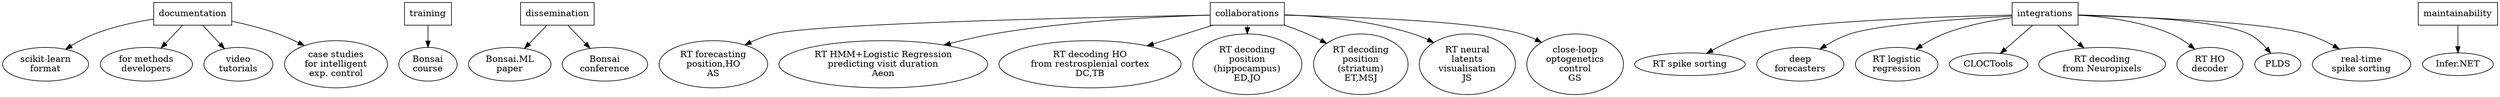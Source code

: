digraph {
  layout=dot;
  ranksep=0.2;

  documentation [shape=box];
  documentation -> "scikit-learn\nformat";
  documentation -> "for methods\ndevelopers";
  documentation -> "video\ntutorials";
  documentation -> "case studies\nfor intelligent\nexp. control";

  training [shape=box];
  training -> "Bonsai\ncourse";

  dissemination [shape=box];
  dissemination -> "Bonsai.ML\npaper";
  dissemination -> "Bonsai\nconference";

  collaborations [shape=box];
  collaborations -> "RT forecasting\nposition,HO\nAS";
  collaborations -> "RT HMM+Logistic Regression\npredicting visit duration\nAeon";
  collaborations -> "RT decoding HO\nfrom restrosplenial cortex\nDC,TB";
  collaborations -> "RT decoding\nposition\n(hippocampus)\nED,JO";
  collaborations -> "RT decoding\nposition\n(striatum)\nET,MSJ";
  collaborations -> "RT neural\nlatents\nvisualisation\nJS";
  collaborations -> "close-loop\noptogenetics\ncontrol\nGS";
  integrations -> "RT spike sorting";

  integrations [shape=box];
  integrations -> "deep\nforecasters";
  integrations -> "RT logistic\nregression";
  integrations -> "CLOCTools";

  integrations -> "RT decoding\nfrom Neuropixels";
  integrations -> "RT HO\ndecoder";
  integrations -> "PLDS";
  integrations -> "real-time\nspike sorting";

  integrations [label=integrations]

  maintainability [shape=box];
  maintainability -> "Infer.NET";

  /* { rank=same; documentation training community technical } */

}
